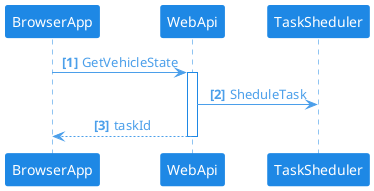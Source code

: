 @startuml Fractal

autonumber "<b>[0]"

' skinparam classFontName Courier 
 
skinparam classFontName Helvetica

skinparam DefaultTextAlignment Center
skinparam sequenceMessageAlign center

skinparam shadowing false

skinparam ArrowColor #4b9fea
skinparam ArrowFontColor #4b9fea

skinparam ArrowThickness 1

skinparam participant {
  FontSize 14
  StartColor MediumBlue

  BackgroundColor #1e88e5
  BorderColor #1e88e5
  FontColor #fff
}

skinparam actor {
  FontSize 14
  StartColor MediumBlue

  BackgroundColor #1e88e5
  BorderColor #1e88e5
  FontColor #fff

}

skinparam sequence {
  LifeLineBorderColor #1e88e5
  LifeLineBorderThickness 2
  LifeLineBackgroundColor #fff
}

BrowserApp -> WebApi ++ : GetVehicleState
WebApi -> TaskSheduler : SheduleTask
return taskId

@enduml


